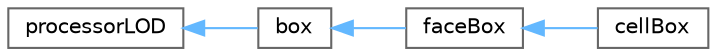 digraph "Graphical Class Hierarchy"
{
 // LATEX_PDF_SIZE
  bgcolor="transparent";
  edge [fontname=Helvetica,fontsize=10,labelfontname=Helvetica,labelfontsize=10];
  node [fontname=Helvetica,fontsize=10,shape=box,height=0.2,width=0.4];
  rankdir="LR";
  Node0 [id="Node000000",label="processorLOD",height=0.2,width=0.4,color="grey40", fillcolor="white", style="filled",URL="$classFoam_1_1processorLOD.html",tooltip="Base class to generate a parallel distribution map for sending sufficient target objects to cover a d..."];
  Node0 -> Node1 [id="edge5228_Node000000_Node000001",dir="back",color="steelblue1",style="solid",tooltip=" "];
  Node1 [id="Node000001",label="box",height=0.2,width=0.4,color="grey40", fillcolor="white", style="filled",URL="$classFoam_1_1processorLODs_1_1box.html",tooltip="Creates the parallel distribution map by describing the source and target objects using box shapes."];
  Node1 -> Node2 [id="edge5229_Node000001_Node000002",dir="back",color="steelblue1",style="solid",tooltip=" "];
  Node2 [id="Node000002",label="faceBox",height=0.2,width=0.4,color="grey40", fillcolor="white", style="filled",URL="$classFoam_1_1processorLODs_1_1faceBox.html",tooltip="Creates the parallel distribution map by describing the source and target objects using box shapes."];
  Node2 -> Node3 [id="edge5230_Node000002_Node000003",dir="back",color="steelblue1",style="solid",tooltip=" "];
  Node3 [id="Node000003",label="cellBox",height=0.2,width=0.4,color="grey40", fillcolor="white", style="filled",URL="$classFoam_1_1processorLODs_1_1cellBox.html",tooltip="Creates the parallel distribution map by describing the source and target objects using box shapes."];
}
